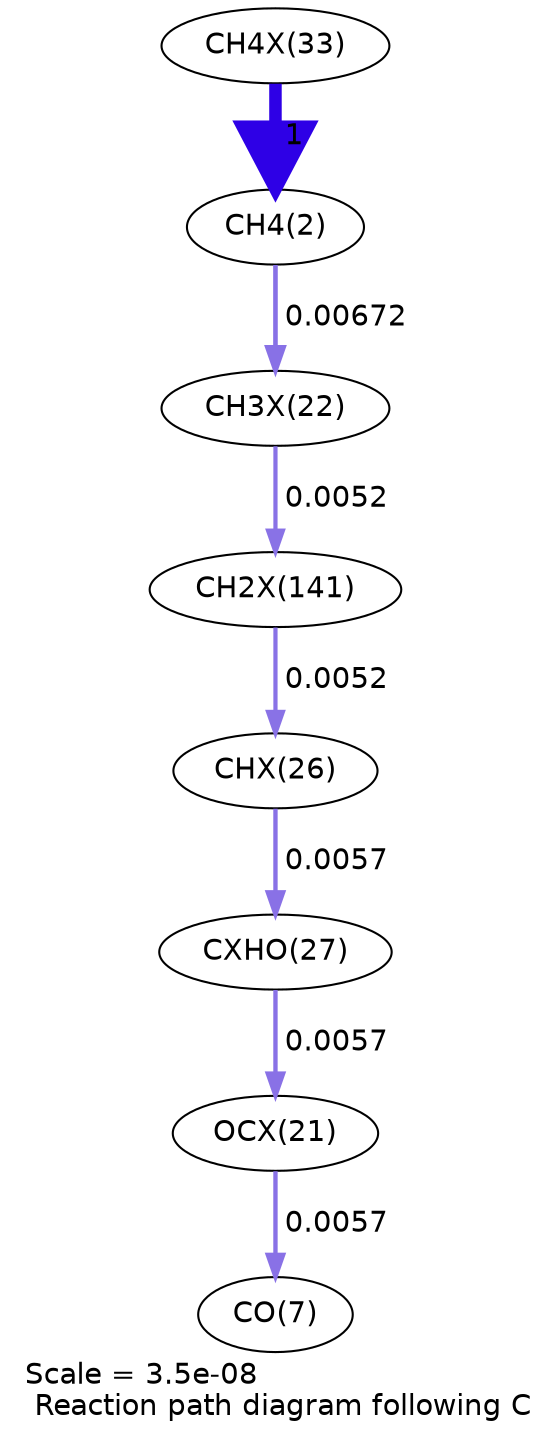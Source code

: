 digraph reaction_paths {
center=1;
s44 -> s4[fontname="Helvetica", penwidth=6, arrowsize=3, color="0.7, 1.5, 0.9"
, label=" 1"];
s4 -> s40[fontname="Helvetica", penwidth=2.22, arrowsize=1.11, color="0.7, 0.507, 0.9"
, label=" 0.00672"];
s40 -> s52[fontname="Helvetica", penwidth=2.03, arrowsize=1.01, color="0.7, 0.505, 0.9"
, label=" 0.0052"];
s52 -> s42[fontname="Helvetica", penwidth=2.03, arrowsize=1.01, color="0.7, 0.505, 0.9"
, label=" 0.0052"];
s42 -> s43[fontname="Helvetica", penwidth=2.1, arrowsize=1.05, color="0.7, 0.506, 0.9"
, label=" 0.0057"];
s43 -> s39[fontname="Helvetica", penwidth=2.1, arrowsize=1.05, color="0.7, 0.506, 0.9"
, label=" 0.0057"];
s39 -> s9[fontname="Helvetica", penwidth=2.1, arrowsize=1.05, color="0.7, 0.506, 0.9"
, label=" 0.0057"];
s4 [ fontname="Helvetica", label="CH4(2)"];
s9 [ fontname="Helvetica", label="CO(7)"];
s39 [ fontname="Helvetica", label="OCX(21)"];
s40 [ fontname="Helvetica", label="CH3X(22)"];
s42 [ fontname="Helvetica", label="CHX(26)"];
s43 [ fontname="Helvetica", label="CXHO(27)"];
s44 [ fontname="Helvetica", label="CH4X(33)"];
s52 [ fontname="Helvetica", label="CH2X(141)"];
 label = "Scale = 3.5e-08\l Reaction path diagram following C";
 fontname = "Helvetica";
}

